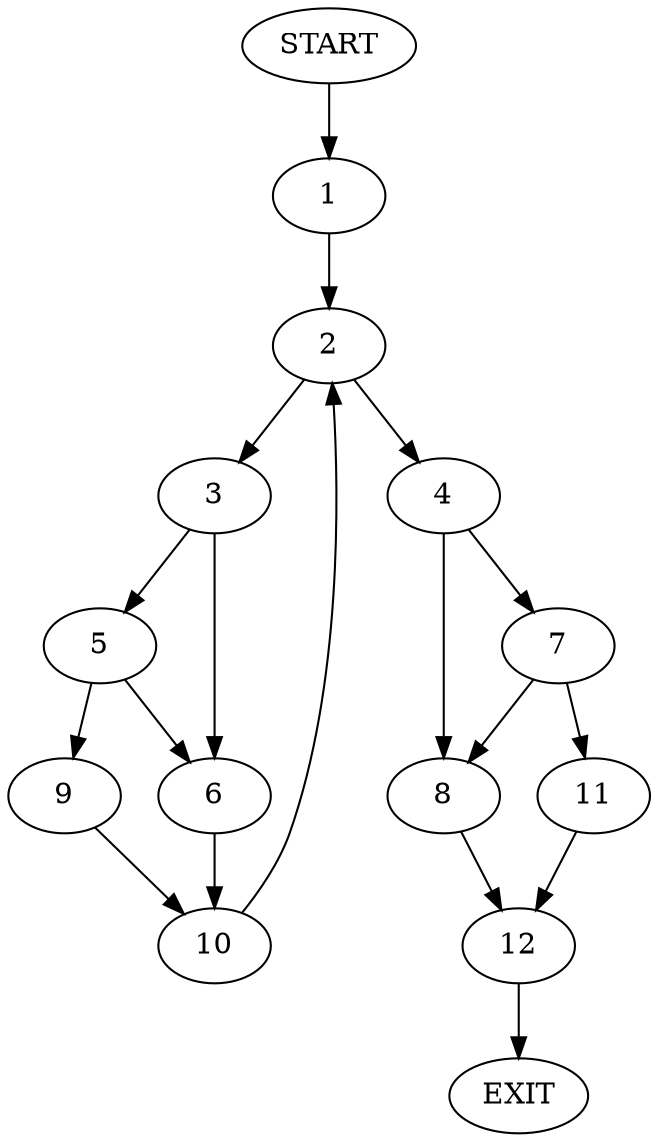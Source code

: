 digraph {
0 [label="START"]
13 [label="EXIT"]
0 -> 1
1 -> 2
2 -> 3
2 -> 4
3 -> 5
3 -> 6
4 -> 7
4 -> 8
5 -> 9
5 -> 6
6 -> 10
9 -> 10
10 -> 2
7 -> 11
7 -> 8
8 -> 12
11 -> 12
12 -> 13
}
